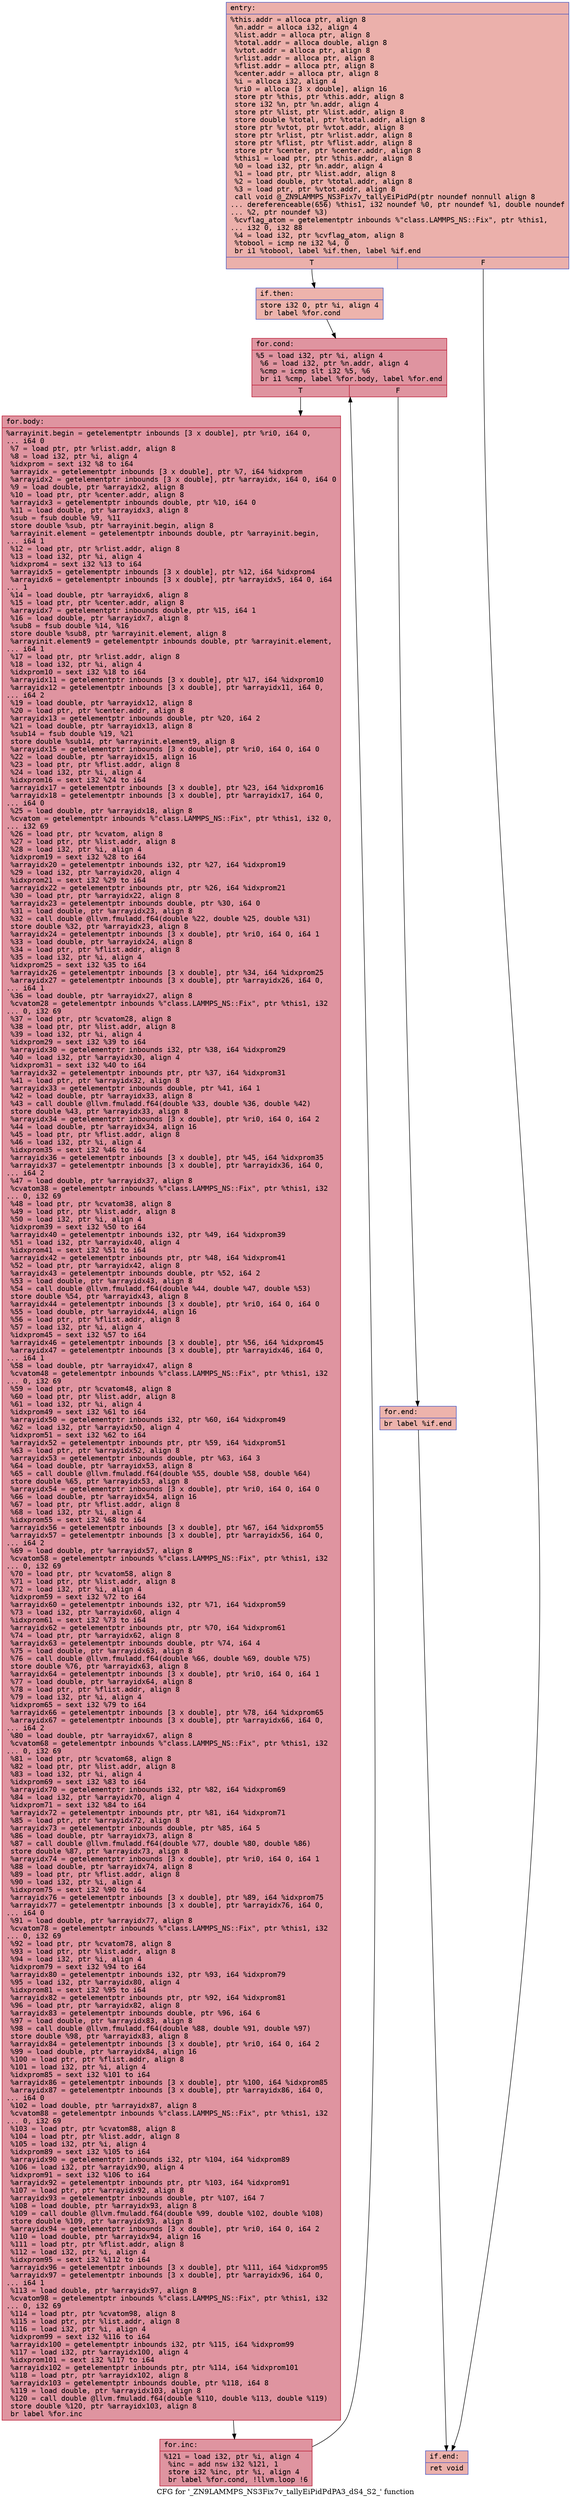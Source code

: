 digraph "CFG for '_ZN9LAMMPS_NS3Fix7v_tallyEiPidPdPA3_dS4_S2_' function" {
	label="CFG for '_ZN9LAMMPS_NS3Fix7v_tallyEiPidPdPA3_dS4_S2_' function";

	Node0x555c10ed8160 [shape=record,color="#3d50c3ff", style=filled, fillcolor="#d24b4070" fontname="Courier",label="{entry:\l|  %this.addr = alloca ptr, align 8\l  %n.addr = alloca i32, align 4\l  %list.addr = alloca ptr, align 8\l  %total.addr = alloca double, align 8\l  %vtot.addr = alloca ptr, align 8\l  %rlist.addr = alloca ptr, align 8\l  %flist.addr = alloca ptr, align 8\l  %center.addr = alloca ptr, align 8\l  %i = alloca i32, align 4\l  %ri0 = alloca [3 x double], align 16\l  store ptr %this, ptr %this.addr, align 8\l  store i32 %n, ptr %n.addr, align 4\l  store ptr %list, ptr %list.addr, align 8\l  store double %total, ptr %total.addr, align 8\l  store ptr %vtot, ptr %vtot.addr, align 8\l  store ptr %rlist, ptr %rlist.addr, align 8\l  store ptr %flist, ptr %flist.addr, align 8\l  store ptr %center, ptr %center.addr, align 8\l  %this1 = load ptr, ptr %this.addr, align 8\l  %0 = load i32, ptr %n.addr, align 4\l  %1 = load ptr, ptr %list.addr, align 8\l  %2 = load double, ptr %total.addr, align 8\l  %3 = load ptr, ptr %vtot.addr, align 8\l  call void @_ZN9LAMMPS_NS3Fix7v_tallyEiPidPd(ptr noundef nonnull align 8\l... dereferenceable(656) %this1, i32 noundef %0, ptr noundef %1, double noundef\l... %2, ptr noundef %3)\l  %cvflag_atom = getelementptr inbounds %\"class.LAMMPS_NS::Fix\", ptr %this1,\l... i32 0, i32 88\l  %4 = load i32, ptr %cvflag_atom, align 8\l  %tobool = icmp ne i32 %4, 0\l  br i1 %tobool, label %if.then, label %if.end\l|{<s0>T|<s1>F}}"];
	Node0x555c10ed8160:s0 -> Node0x555c10eddcc0[tooltip="entry -> if.then\nProbability 62.50%" ];
	Node0x555c10ed8160:s1 -> Node0x555c10eddd10[tooltip="entry -> if.end\nProbability 37.50%" ];
	Node0x555c10eddcc0 [shape=record,color="#3d50c3ff", style=filled, fillcolor="#d6524470" fontname="Courier",label="{if.then:\l|  store i32 0, ptr %i, align 4\l  br label %for.cond\l}"];
	Node0x555c10eddcc0 -> Node0x555c10edded0[tooltip="if.then -> for.cond\nProbability 100.00%" ];
	Node0x555c10edded0 [shape=record,color="#b70d28ff", style=filled, fillcolor="#b70d2870" fontname="Courier",label="{for.cond:\l|  %5 = load i32, ptr %i, align 4\l  %6 = load i32, ptr %n.addr, align 4\l  %cmp = icmp slt i32 %5, %6\l  br i1 %cmp, label %for.body, label %for.end\l|{<s0>T|<s1>F}}"];
	Node0x555c10edded0:s0 -> Node0x555c10ede2d0[tooltip="for.cond -> for.body\nProbability 96.88%" ];
	Node0x555c10edded0:s1 -> Node0x555c10ede350[tooltip="for.cond -> for.end\nProbability 3.12%" ];
	Node0x555c10ede2d0 [shape=record,color="#b70d28ff", style=filled, fillcolor="#b70d2870" fontname="Courier",label="{for.body:\l|  %arrayinit.begin = getelementptr inbounds [3 x double], ptr %ri0, i64 0,\l... i64 0\l  %7 = load ptr, ptr %rlist.addr, align 8\l  %8 = load i32, ptr %i, align 4\l  %idxprom = sext i32 %8 to i64\l  %arrayidx = getelementptr inbounds [3 x double], ptr %7, i64 %idxprom\l  %arrayidx2 = getelementptr inbounds [3 x double], ptr %arrayidx, i64 0, i64 0\l  %9 = load double, ptr %arrayidx2, align 8\l  %10 = load ptr, ptr %center.addr, align 8\l  %arrayidx3 = getelementptr inbounds double, ptr %10, i64 0\l  %11 = load double, ptr %arrayidx3, align 8\l  %sub = fsub double %9, %11\l  store double %sub, ptr %arrayinit.begin, align 8\l  %arrayinit.element = getelementptr inbounds double, ptr %arrayinit.begin,\l... i64 1\l  %12 = load ptr, ptr %rlist.addr, align 8\l  %13 = load i32, ptr %i, align 4\l  %idxprom4 = sext i32 %13 to i64\l  %arrayidx5 = getelementptr inbounds [3 x double], ptr %12, i64 %idxprom4\l  %arrayidx6 = getelementptr inbounds [3 x double], ptr %arrayidx5, i64 0, i64\l... 1\l  %14 = load double, ptr %arrayidx6, align 8\l  %15 = load ptr, ptr %center.addr, align 8\l  %arrayidx7 = getelementptr inbounds double, ptr %15, i64 1\l  %16 = load double, ptr %arrayidx7, align 8\l  %sub8 = fsub double %14, %16\l  store double %sub8, ptr %arrayinit.element, align 8\l  %arrayinit.element9 = getelementptr inbounds double, ptr %arrayinit.element,\l... i64 1\l  %17 = load ptr, ptr %rlist.addr, align 8\l  %18 = load i32, ptr %i, align 4\l  %idxprom10 = sext i32 %18 to i64\l  %arrayidx11 = getelementptr inbounds [3 x double], ptr %17, i64 %idxprom10\l  %arrayidx12 = getelementptr inbounds [3 x double], ptr %arrayidx11, i64 0,\l... i64 2\l  %19 = load double, ptr %arrayidx12, align 8\l  %20 = load ptr, ptr %center.addr, align 8\l  %arrayidx13 = getelementptr inbounds double, ptr %20, i64 2\l  %21 = load double, ptr %arrayidx13, align 8\l  %sub14 = fsub double %19, %21\l  store double %sub14, ptr %arrayinit.element9, align 8\l  %arrayidx15 = getelementptr inbounds [3 x double], ptr %ri0, i64 0, i64 0\l  %22 = load double, ptr %arrayidx15, align 16\l  %23 = load ptr, ptr %flist.addr, align 8\l  %24 = load i32, ptr %i, align 4\l  %idxprom16 = sext i32 %24 to i64\l  %arrayidx17 = getelementptr inbounds [3 x double], ptr %23, i64 %idxprom16\l  %arrayidx18 = getelementptr inbounds [3 x double], ptr %arrayidx17, i64 0,\l... i64 0\l  %25 = load double, ptr %arrayidx18, align 8\l  %cvatom = getelementptr inbounds %\"class.LAMMPS_NS::Fix\", ptr %this1, i32 0,\l... i32 69\l  %26 = load ptr, ptr %cvatom, align 8\l  %27 = load ptr, ptr %list.addr, align 8\l  %28 = load i32, ptr %i, align 4\l  %idxprom19 = sext i32 %28 to i64\l  %arrayidx20 = getelementptr inbounds i32, ptr %27, i64 %idxprom19\l  %29 = load i32, ptr %arrayidx20, align 4\l  %idxprom21 = sext i32 %29 to i64\l  %arrayidx22 = getelementptr inbounds ptr, ptr %26, i64 %idxprom21\l  %30 = load ptr, ptr %arrayidx22, align 8\l  %arrayidx23 = getelementptr inbounds double, ptr %30, i64 0\l  %31 = load double, ptr %arrayidx23, align 8\l  %32 = call double @llvm.fmuladd.f64(double %22, double %25, double %31)\l  store double %32, ptr %arrayidx23, align 8\l  %arrayidx24 = getelementptr inbounds [3 x double], ptr %ri0, i64 0, i64 1\l  %33 = load double, ptr %arrayidx24, align 8\l  %34 = load ptr, ptr %flist.addr, align 8\l  %35 = load i32, ptr %i, align 4\l  %idxprom25 = sext i32 %35 to i64\l  %arrayidx26 = getelementptr inbounds [3 x double], ptr %34, i64 %idxprom25\l  %arrayidx27 = getelementptr inbounds [3 x double], ptr %arrayidx26, i64 0,\l... i64 1\l  %36 = load double, ptr %arrayidx27, align 8\l  %cvatom28 = getelementptr inbounds %\"class.LAMMPS_NS::Fix\", ptr %this1, i32\l... 0, i32 69\l  %37 = load ptr, ptr %cvatom28, align 8\l  %38 = load ptr, ptr %list.addr, align 8\l  %39 = load i32, ptr %i, align 4\l  %idxprom29 = sext i32 %39 to i64\l  %arrayidx30 = getelementptr inbounds i32, ptr %38, i64 %idxprom29\l  %40 = load i32, ptr %arrayidx30, align 4\l  %idxprom31 = sext i32 %40 to i64\l  %arrayidx32 = getelementptr inbounds ptr, ptr %37, i64 %idxprom31\l  %41 = load ptr, ptr %arrayidx32, align 8\l  %arrayidx33 = getelementptr inbounds double, ptr %41, i64 1\l  %42 = load double, ptr %arrayidx33, align 8\l  %43 = call double @llvm.fmuladd.f64(double %33, double %36, double %42)\l  store double %43, ptr %arrayidx33, align 8\l  %arrayidx34 = getelementptr inbounds [3 x double], ptr %ri0, i64 0, i64 2\l  %44 = load double, ptr %arrayidx34, align 16\l  %45 = load ptr, ptr %flist.addr, align 8\l  %46 = load i32, ptr %i, align 4\l  %idxprom35 = sext i32 %46 to i64\l  %arrayidx36 = getelementptr inbounds [3 x double], ptr %45, i64 %idxprom35\l  %arrayidx37 = getelementptr inbounds [3 x double], ptr %arrayidx36, i64 0,\l... i64 2\l  %47 = load double, ptr %arrayidx37, align 8\l  %cvatom38 = getelementptr inbounds %\"class.LAMMPS_NS::Fix\", ptr %this1, i32\l... 0, i32 69\l  %48 = load ptr, ptr %cvatom38, align 8\l  %49 = load ptr, ptr %list.addr, align 8\l  %50 = load i32, ptr %i, align 4\l  %idxprom39 = sext i32 %50 to i64\l  %arrayidx40 = getelementptr inbounds i32, ptr %49, i64 %idxprom39\l  %51 = load i32, ptr %arrayidx40, align 4\l  %idxprom41 = sext i32 %51 to i64\l  %arrayidx42 = getelementptr inbounds ptr, ptr %48, i64 %idxprom41\l  %52 = load ptr, ptr %arrayidx42, align 8\l  %arrayidx43 = getelementptr inbounds double, ptr %52, i64 2\l  %53 = load double, ptr %arrayidx43, align 8\l  %54 = call double @llvm.fmuladd.f64(double %44, double %47, double %53)\l  store double %54, ptr %arrayidx43, align 8\l  %arrayidx44 = getelementptr inbounds [3 x double], ptr %ri0, i64 0, i64 0\l  %55 = load double, ptr %arrayidx44, align 16\l  %56 = load ptr, ptr %flist.addr, align 8\l  %57 = load i32, ptr %i, align 4\l  %idxprom45 = sext i32 %57 to i64\l  %arrayidx46 = getelementptr inbounds [3 x double], ptr %56, i64 %idxprom45\l  %arrayidx47 = getelementptr inbounds [3 x double], ptr %arrayidx46, i64 0,\l... i64 1\l  %58 = load double, ptr %arrayidx47, align 8\l  %cvatom48 = getelementptr inbounds %\"class.LAMMPS_NS::Fix\", ptr %this1, i32\l... 0, i32 69\l  %59 = load ptr, ptr %cvatom48, align 8\l  %60 = load ptr, ptr %list.addr, align 8\l  %61 = load i32, ptr %i, align 4\l  %idxprom49 = sext i32 %61 to i64\l  %arrayidx50 = getelementptr inbounds i32, ptr %60, i64 %idxprom49\l  %62 = load i32, ptr %arrayidx50, align 4\l  %idxprom51 = sext i32 %62 to i64\l  %arrayidx52 = getelementptr inbounds ptr, ptr %59, i64 %idxprom51\l  %63 = load ptr, ptr %arrayidx52, align 8\l  %arrayidx53 = getelementptr inbounds double, ptr %63, i64 3\l  %64 = load double, ptr %arrayidx53, align 8\l  %65 = call double @llvm.fmuladd.f64(double %55, double %58, double %64)\l  store double %65, ptr %arrayidx53, align 8\l  %arrayidx54 = getelementptr inbounds [3 x double], ptr %ri0, i64 0, i64 0\l  %66 = load double, ptr %arrayidx54, align 16\l  %67 = load ptr, ptr %flist.addr, align 8\l  %68 = load i32, ptr %i, align 4\l  %idxprom55 = sext i32 %68 to i64\l  %arrayidx56 = getelementptr inbounds [3 x double], ptr %67, i64 %idxprom55\l  %arrayidx57 = getelementptr inbounds [3 x double], ptr %arrayidx56, i64 0,\l... i64 2\l  %69 = load double, ptr %arrayidx57, align 8\l  %cvatom58 = getelementptr inbounds %\"class.LAMMPS_NS::Fix\", ptr %this1, i32\l... 0, i32 69\l  %70 = load ptr, ptr %cvatom58, align 8\l  %71 = load ptr, ptr %list.addr, align 8\l  %72 = load i32, ptr %i, align 4\l  %idxprom59 = sext i32 %72 to i64\l  %arrayidx60 = getelementptr inbounds i32, ptr %71, i64 %idxprom59\l  %73 = load i32, ptr %arrayidx60, align 4\l  %idxprom61 = sext i32 %73 to i64\l  %arrayidx62 = getelementptr inbounds ptr, ptr %70, i64 %idxprom61\l  %74 = load ptr, ptr %arrayidx62, align 8\l  %arrayidx63 = getelementptr inbounds double, ptr %74, i64 4\l  %75 = load double, ptr %arrayidx63, align 8\l  %76 = call double @llvm.fmuladd.f64(double %66, double %69, double %75)\l  store double %76, ptr %arrayidx63, align 8\l  %arrayidx64 = getelementptr inbounds [3 x double], ptr %ri0, i64 0, i64 1\l  %77 = load double, ptr %arrayidx64, align 8\l  %78 = load ptr, ptr %flist.addr, align 8\l  %79 = load i32, ptr %i, align 4\l  %idxprom65 = sext i32 %79 to i64\l  %arrayidx66 = getelementptr inbounds [3 x double], ptr %78, i64 %idxprom65\l  %arrayidx67 = getelementptr inbounds [3 x double], ptr %arrayidx66, i64 0,\l... i64 2\l  %80 = load double, ptr %arrayidx67, align 8\l  %cvatom68 = getelementptr inbounds %\"class.LAMMPS_NS::Fix\", ptr %this1, i32\l... 0, i32 69\l  %81 = load ptr, ptr %cvatom68, align 8\l  %82 = load ptr, ptr %list.addr, align 8\l  %83 = load i32, ptr %i, align 4\l  %idxprom69 = sext i32 %83 to i64\l  %arrayidx70 = getelementptr inbounds i32, ptr %82, i64 %idxprom69\l  %84 = load i32, ptr %arrayidx70, align 4\l  %idxprom71 = sext i32 %84 to i64\l  %arrayidx72 = getelementptr inbounds ptr, ptr %81, i64 %idxprom71\l  %85 = load ptr, ptr %arrayidx72, align 8\l  %arrayidx73 = getelementptr inbounds double, ptr %85, i64 5\l  %86 = load double, ptr %arrayidx73, align 8\l  %87 = call double @llvm.fmuladd.f64(double %77, double %80, double %86)\l  store double %87, ptr %arrayidx73, align 8\l  %arrayidx74 = getelementptr inbounds [3 x double], ptr %ri0, i64 0, i64 1\l  %88 = load double, ptr %arrayidx74, align 8\l  %89 = load ptr, ptr %flist.addr, align 8\l  %90 = load i32, ptr %i, align 4\l  %idxprom75 = sext i32 %90 to i64\l  %arrayidx76 = getelementptr inbounds [3 x double], ptr %89, i64 %idxprom75\l  %arrayidx77 = getelementptr inbounds [3 x double], ptr %arrayidx76, i64 0,\l... i64 0\l  %91 = load double, ptr %arrayidx77, align 8\l  %cvatom78 = getelementptr inbounds %\"class.LAMMPS_NS::Fix\", ptr %this1, i32\l... 0, i32 69\l  %92 = load ptr, ptr %cvatom78, align 8\l  %93 = load ptr, ptr %list.addr, align 8\l  %94 = load i32, ptr %i, align 4\l  %idxprom79 = sext i32 %94 to i64\l  %arrayidx80 = getelementptr inbounds i32, ptr %93, i64 %idxprom79\l  %95 = load i32, ptr %arrayidx80, align 4\l  %idxprom81 = sext i32 %95 to i64\l  %arrayidx82 = getelementptr inbounds ptr, ptr %92, i64 %idxprom81\l  %96 = load ptr, ptr %arrayidx82, align 8\l  %arrayidx83 = getelementptr inbounds double, ptr %96, i64 6\l  %97 = load double, ptr %arrayidx83, align 8\l  %98 = call double @llvm.fmuladd.f64(double %88, double %91, double %97)\l  store double %98, ptr %arrayidx83, align 8\l  %arrayidx84 = getelementptr inbounds [3 x double], ptr %ri0, i64 0, i64 2\l  %99 = load double, ptr %arrayidx84, align 16\l  %100 = load ptr, ptr %flist.addr, align 8\l  %101 = load i32, ptr %i, align 4\l  %idxprom85 = sext i32 %101 to i64\l  %arrayidx86 = getelementptr inbounds [3 x double], ptr %100, i64 %idxprom85\l  %arrayidx87 = getelementptr inbounds [3 x double], ptr %arrayidx86, i64 0,\l... i64 0\l  %102 = load double, ptr %arrayidx87, align 8\l  %cvatom88 = getelementptr inbounds %\"class.LAMMPS_NS::Fix\", ptr %this1, i32\l... 0, i32 69\l  %103 = load ptr, ptr %cvatom88, align 8\l  %104 = load ptr, ptr %list.addr, align 8\l  %105 = load i32, ptr %i, align 4\l  %idxprom89 = sext i32 %105 to i64\l  %arrayidx90 = getelementptr inbounds i32, ptr %104, i64 %idxprom89\l  %106 = load i32, ptr %arrayidx90, align 4\l  %idxprom91 = sext i32 %106 to i64\l  %arrayidx92 = getelementptr inbounds ptr, ptr %103, i64 %idxprom91\l  %107 = load ptr, ptr %arrayidx92, align 8\l  %arrayidx93 = getelementptr inbounds double, ptr %107, i64 7\l  %108 = load double, ptr %arrayidx93, align 8\l  %109 = call double @llvm.fmuladd.f64(double %99, double %102, double %108)\l  store double %109, ptr %arrayidx93, align 8\l  %arrayidx94 = getelementptr inbounds [3 x double], ptr %ri0, i64 0, i64 2\l  %110 = load double, ptr %arrayidx94, align 16\l  %111 = load ptr, ptr %flist.addr, align 8\l  %112 = load i32, ptr %i, align 4\l  %idxprom95 = sext i32 %112 to i64\l  %arrayidx96 = getelementptr inbounds [3 x double], ptr %111, i64 %idxprom95\l  %arrayidx97 = getelementptr inbounds [3 x double], ptr %arrayidx96, i64 0,\l... i64 1\l  %113 = load double, ptr %arrayidx97, align 8\l  %cvatom98 = getelementptr inbounds %\"class.LAMMPS_NS::Fix\", ptr %this1, i32\l... 0, i32 69\l  %114 = load ptr, ptr %cvatom98, align 8\l  %115 = load ptr, ptr %list.addr, align 8\l  %116 = load i32, ptr %i, align 4\l  %idxprom99 = sext i32 %116 to i64\l  %arrayidx100 = getelementptr inbounds i32, ptr %115, i64 %idxprom99\l  %117 = load i32, ptr %arrayidx100, align 4\l  %idxprom101 = sext i32 %117 to i64\l  %arrayidx102 = getelementptr inbounds ptr, ptr %114, i64 %idxprom101\l  %118 = load ptr, ptr %arrayidx102, align 8\l  %arrayidx103 = getelementptr inbounds double, ptr %118, i64 8\l  %119 = load double, ptr %arrayidx103, align 8\l  %120 = call double @llvm.fmuladd.f64(double %110, double %113, double %119)\l  store double %120, ptr %arrayidx103, align 8\l  br label %for.inc\l}"];
	Node0x555c10ede2d0 -> Node0x555c10ee99a0[tooltip="for.body -> for.inc\nProbability 100.00%" ];
	Node0x555c10ee99a0 [shape=record,color="#b70d28ff", style=filled, fillcolor="#b70d2870" fontname="Courier",label="{for.inc:\l|  %121 = load i32, ptr %i, align 4\l  %inc = add nsw i32 %121, 1\l  store i32 %inc, ptr %i, align 4\l  br label %for.cond, !llvm.loop !6\l}"];
	Node0x555c10ee99a0 -> Node0x555c10edded0[tooltip="for.inc -> for.cond\nProbability 100.00%" ];
	Node0x555c10ede350 [shape=record,color="#3d50c3ff", style=filled, fillcolor="#d6524470" fontname="Courier",label="{for.end:\l|  br label %if.end\l}"];
	Node0x555c10ede350 -> Node0x555c10eddd10[tooltip="for.end -> if.end\nProbability 100.00%" ];
	Node0x555c10eddd10 [shape=record,color="#3d50c3ff", style=filled, fillcolor="#d24b4070" fontname="Courier",label="{if.end:\l|  ret void\l}"];
}
